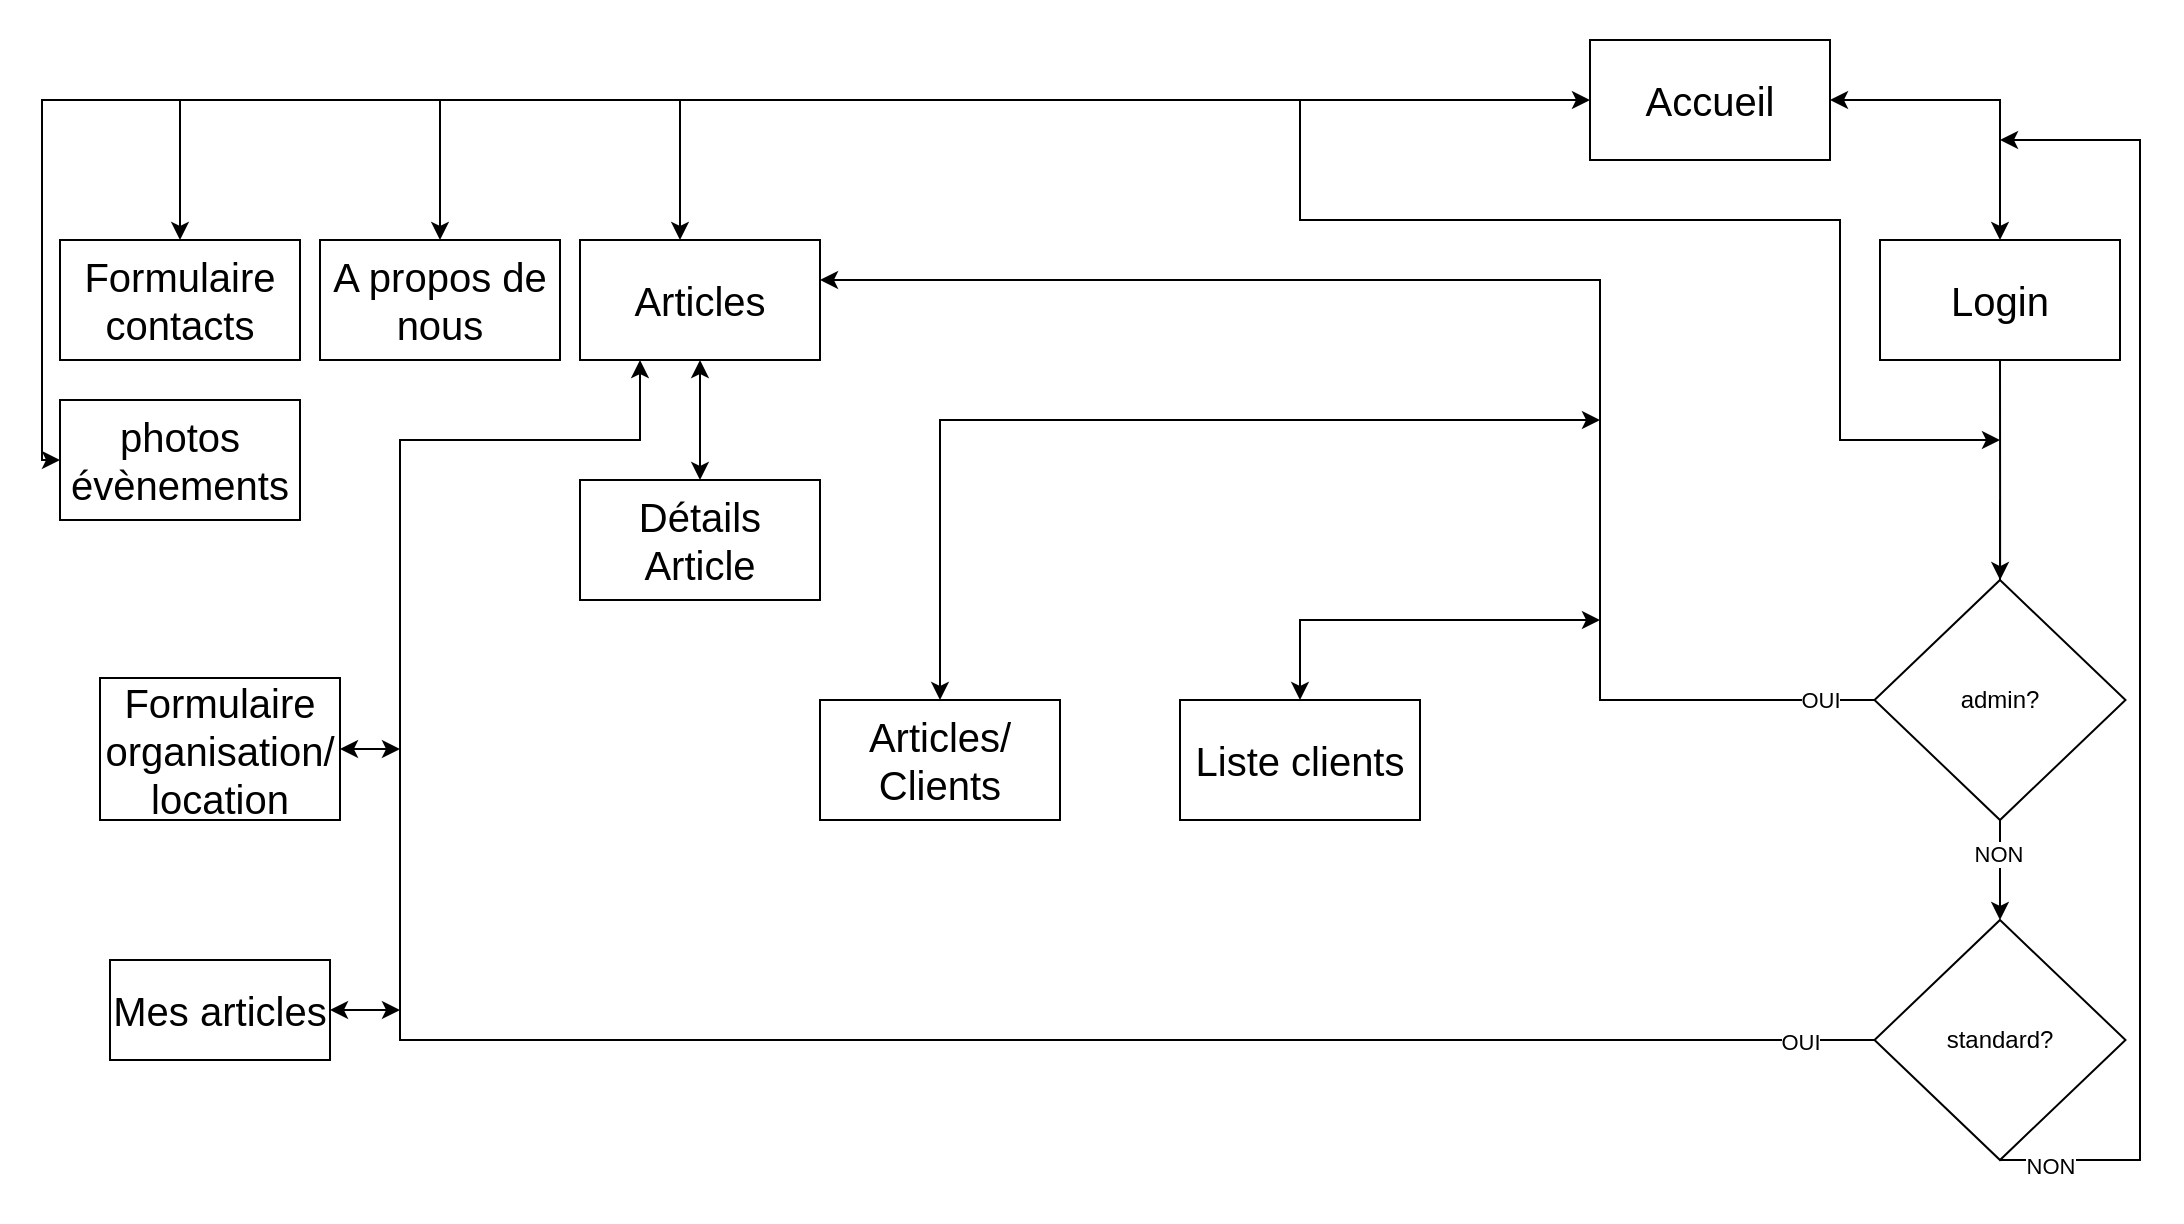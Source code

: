 <mxfile version="13.3.1" type="device"><diagram id="prtHgNgQTEPvFCAcTncT" name="Page-1"><mxGraphModel dx="1278" dy="913" grid="1" gridSize="10" guides="1" tooltips="1" connect="1" arrows="1" fold="1" page="1" pageScale="1" pageWidth="1169" pageHeight="827" math="0" shadow="0"><root><mxCell id="0"/><mxCell id="1" parent="0"/><mxCell id="J44ODgnFAADb5ToViHPt-9" style="edgeStyle=orthogonalEdgeStyle;rounded=0;orthogonalLoop=1;jettySize=auto;html=1;startArrow=classic;startFill=1;" parent="1" source="B8AYTWRSkCkKGtpcAEEJ-2" target="J44ODgnFAADb5ToViHPt-1" edge="1"><mxGeometry relative="1" as="geometry"/></mxCell><mxCell id="J44ODgnFAADb5ToViHPt-13" style="edgeStyle=orthogonalEdgeStyle;rounded=0;orthogonalLoop=1;jettySize=auto;html=1;startArrow=classic;startFill=1;endArrow=classic;endFill=1;" parent="1" source="B8AYTWRSkCkKGtpcAEEJ-2" target="B8AYTWRSkCkKGtpcAEEJ-4" edge="1"><mxGeometry relative="1" as="geometry"/></mxCell><mxCell id="B8AYTWRSkCkKGtpcAEEJ-2" value="Accueil" style="rounded=0;whiteSpace=wrap;html=1;fontSize=20;" parent="1" vertex="1"><mxGeometry x="874" y="20" width="120" height="60" as="geometry"/></mxCell><mxCell id="B8AYTWRSkCkKGtpcAEEJ-4" value="Login" style="rounded=0;whiteSpace=wrap;html=1;fontSize=20;" parent="1" vertex="1"><mxGeometry x="1019" y="120" width="120" height="60" as="geometry"/></mxCell><mxCell id="J44ODgnFAADb5ToViHPt-44" style="edgeStyle=orthogonalEdgeStyle;rounded=0;orthogonalLoop=1;jettySize=auto;html=1;startArrow=classic;startFill=1;startSize=6;sourcePerimeterSpacing=0;endArrow=classic;endFill=1;endSize=6;targetPerimeterSpacing=0;strokeWidth=1;" parent="1" source="B8AYTWRSkCkKGtpcAEEJ-5" edge="1"><mxGeometry relative="1" as="geometry"><mxPoint x="279" y="505" as="targetPoint"/></mxGeometry></mxCell><mxCell id="B8AYTWRSkCkKGtpcAEEJ-5" value="Mes articles" style="rounded=0;whiteSpace=wrap;html=1;fontSize=20;" parent="1" vertex="1"><mxGeometry x="134" y="480" width="110" height="50" as="geometry"/></mxCell><mxCell id="J44ODgnFAADb5ToViHPt-12" style="edgeStyle=orthogonalEdgeStyle;rounded=0;orthogonalLoop=1;jettySize=auto;html=1;entryX=0.5;entryY=0;entryDx=0;entryDy=0;startArrow=classic;startFill=1;endArrow=classic;endFill=1;" parent="1" source="B8AYTWRSkCkKGtpcAEEJ-6" target="B8AYTWRSkCkKGtpcAEEJ-8" edge="1"><mxGeometry relative="1" as="geometry"/></mxCell><mxCell id="J44ODgnFAADb5ToViHPt-32" style="edgeStyle=orthogonalEdgeStyle;rounded=0;orthogonalLoop=1;jettySize=auto;html=1;startArrow=none;startFill=0;startSize=6;sourcePerimeterSpacing=0;endArrow=classic;endFill=1;endSize=6;targetPerimeterSpacing=0;strokeWidth=1;" parent="1" edge="1"><mxGeometry relative="1" as="geometry"><mxPoint x="1079" y="220" as="targetPoint"/><mxPoint x="729" y="50" as="sourcePoint"/><Array as="points"><mxPoint x="729" y="110"/><mxPoint x="999" y="110"/><mxPoint x="999" y="220"/></Array></mxGeometry></mxCell><mxCell id="B8AYTWRSkCkKGtpcAEEJ-6" value="Articles" style="rounded=0;whiteSpace=wrap;html=1;fontSize=20;" parent="1" vertex="1"><mxGeometry x="369" y="120" width="120" height="60" as="geometry"/></mxCell><mxCell id="J44ODgnFAADb5ToViHPt-10" style="edgeStyle=orthogonalEdgeStyle;rounded=0;orthogonalLoop=1;jettySize=auto;html=1;startArrow=classic;startFill=1;endArrow=none;endFill=0;" parent="1" source="B8AYTWRSkCkKGtpcAEEJ-7" edge="1"><mxGeometry relative="1" as="geometry"><mxPoint x="299" y="50" as="targetPoint"/></mxGeometry></mxCell><mxCell id="B8AYTWRSkCkKGtpcAEEJ-7" value="A propos de nous" style="rounded=0;whiteSpace=wrap;html=1;fontSize=20;" parent="1" vertex="1"><mxGeometry x="239" y="120" width="120" height="60" as="geometry"/></mxCell><mxCell id="B8AYTWRSkCkKGtpcAEEJ-8" value="Détails Article" style="rounded=0;whiteSpace=wrap;html=1;fontSize=20;" parent="1" vertex="1"><mxGeometry x="369" y="240" width="120" height="60" as="geometry"/></mxCell><mxCell id="J44ODgnFAADb5ToViHPt-1" value="Formulaire contacts" style="rounded=0;whiteSpace=wrap;html=1;fontSize=20;" parent="1" vertex="1"><mxGeometry x="109" y="120" width="120" height="60" as="geometry"/></mxCell><mxCell id="J44ODgnFAADb5ToViHPt-36" style="edgeStyle=orthogonalEdgeStyle;rounded=0;orthogonalLoop=1;jettySize=auto;html=1;startArrow=classic;startFill=1;startSize=6;sourcePerimeterSpacing=0;endArrow=classic;endFill=1;endSize=6;targetPerimeterSpacing=0;strokeWidth=1;" parent="1" edge="1"><mxGeometry relative="1" as="geometry"><mxPoint x="879" y="310" as="targetPoint"/><mxPoint x="728.999" y="350" as="sourcePoint"/><Array as="points"><mxPoint x="728.94" y="310"/></Array></mxGeometry></mxCell><mxCell id="J44ODgnFAADb5ToViHPt-4" value="Liste clients" style="rounded=0;whiteSpace=wrap;html=1;fontSize=20;" parent="1" vertex="1"><mxGeometry x="669" y="350" width="120" height="60" as="geometry"/></mxCell><mxCell id="J44ODgnFAADb5ToViHPt-45" style="edgeStyle=orthogonalEdgeStyle;rounded=0;orthogonalLoop=1;jettySize=auto;html=1;startArrow=classic;startFill=1;startSize=6;sourcePerimeterSpacing=0;endArrow=classic;endFill=1;endSize=6;targetPerimeterSpacing=0;strokeWidth=1;" parent="1" source="J44ODgnFAADb5ToViHPt-5" edge="1"><mxGeometry relative="1" as="geometry"><mxPoint x="279" y="374.5" as="targetPoint"/></mxGeometry></mxCell><mxCell id="J44ODgnFAADb5ToViHPt-5" value="Formulaire organisation/&lt;br&gt;location" style="rounded=0;whiteSpace=wrap;html=1;fontSize=20;" parent="1" vertex="1"><mxGeometry x="129" y="339" width="120" height="71" as="geometry"/></mxCell><mxCell id="J44ODgnFAADb5ToViHPt-35" style="edgeStyle=orthogonalEdgeStyle;rounded=0;orthogonalLoop=1;jettySize=auto;html=1;startArrow=classic;startFill=1;startSize=6;sourcePerimeterSpacing=0;endArrow=classic;endFill=1;endSize=6;targetPerimeterSpacing=0;strokeWidth=1;" parent="1" source="J44ODgnFAADb5ToViHPt-8" edge="1"><mxGeometry relative="1" as="geometry"><mxPoint x="879" y="210" as="targetPoint"/><Array as="points"><mxPoint x="549" y="210"/><mxPoint x="864" y="210"/></Array></mxGeometry></mxCell><mxCell id="J44ODgnFAADb5ToViHPt-8" value="Articles/&lt;br&gt;Clients" style="rounded=0;whiteSpace=wrap;html=1;fontSize=20;" parent="1" vertex="1"><mxGeometry x="489" y="350" width="120" height="60" as="geometry"/></mxCell><mxCell id="J44ODgnFAADb5ToViHPt-11" style="edgeStyle=orthogonalEdgeStyle;rounded=0;orthogonalLoop=1;jettySize=auto;html=1;startArrow=classic;startFill=1;endArrow=none;endFill=0;" parent="1" edge="1"><mxGeometry relative="1" as="geometry"><mxPoint x="419" y="50" as="targetPoint"/><mxPoint x="419" y="120" as="sourcePoint"/></mxGeometry></mxCell><mxCell id="J44ODgnFAADb5ToViHPt-31" style="edgeStyle=orthogonalEdgeStyle;rounded=0;orthogonalLoop=1;jettySize=auto;html=1;entryX=0.5;entryY=1;entryDx=0;entryDy=0;startArrow=classic;startFill=1;startSize=6;sourcePerimeterSpacing=0;endArrow=none;endFill=0;endSize=6;targetPerimeterSpacing=0;strokeWidth=1;" parent="1" source="J44ODgnFAADb5ToViHPt-14" target="B8AYTWRSkCkKGtpcAEEJ-4" edge="1"><mxGeometry relative="1" as="geometry"><Array as="points"><mxPoint x="1079" y="250"/><mxPoint x="1079" y="250"/></Array></mxGeometry></mxCell><mxCell id="J44ODgnFAADb5ToViHPt-33" style="edgeStyle=orthogonalEdgeStyle;rounded=0;orthogonalLoop=1;jettySize=auto;html=1;startArrow=none;startFill=0;startSize=6;sourcePerimeterSpacing=0;endArrow=classic;endFill=1;endSize=6;targetPerimeterSpacing=0;strokeWidth=1;" parent="1" target="B8AYTWRSkCkKGtpcAEEJ-6" edge="1"><mxGeometry relative="1" as="geometry"><mxPoint x="1079" y="250" as="sourcePoint"/><mxPoint x="919" y="165" as="targetPoint"/><Array as="points"><mxPoint x="1079" y="350"/><mxPoint x="879" y="350"/><mxPoint x="879" y="140"/></Array></mxGeometry></mxCell><mxCell id="J44ODgnFAADb5ToViHPt-38" value="OUI" style="edgeLabel;html=1;align=center;verticalAlign=middle;resizable=0;points=[];" parent="J44ODgnFAADb5ToViHPt-33" vertex="1" connectable="0"><mxGeometry x="-0.888" y="2" relative="1" as="geometry"><mxPoint x="-92" y="49.41" as="offset"/></mxGeometry></mxCell><mxCell id="J44ODgnFAADb5ToViHPt-40" style="edgeStyle=orthogonalEdgeStyle;rounded=0;orthogonalLoop=1;jettySize=auto;html=1;startArrow=none;startFill=0;startSize=6;sourcePerimeterSpacing=0;endArrow=classic;endFill=1;endSize=6;targetPerimeterSpacing=0;strokeWidth=1;" parent="1" source="J44ODgnFAADb5ToViHPt-14" target="J44ODgnFAADb5ToViHPt-39" edge="1"><mxGeometry relative="1" as="geometry"/></mxCell><mxCell id="J44ODgnFAADb5ToViHPt-48" value="NON" style="edgeLabel;html=1;align=center;verticalAlign=middle;resizable=0;points=[];" parent="J44ODgnFAADb5ToViHPt-40" vertex="1" connectable="0"><mxGeometry x="-0.347" y="-1" relative="1" as="geometry"><mxPoint as="offset"/></mxGeometry></mxCell><mxCell id="J44ODgnFAADb5ToViHPt-14" value="admin?" style="rhombus;whiteSpace=wrap;html=1;" parent="1" vertex="1"><mxGeometry x="1016.25" y="290" width="125.5" height="120" as="geometry"/></mxCell><mxCell id="J44ODgnFAADb5ToViHPt-41" style="edgeStyle=orthogonalEdgeStyle;rounded=0;orthogonalLoop=1;jettySize=auto;html=1;startArrow=none;startFill=0;startSize=6;sourcePerimeterSpacing=0;endArrow=classic;endFill=1;endSize=6;targetPerimeterSpacing=0;strokeWidth=1;entryX=0.25;entryY=1;entryDx=0;entryDy=0;" parent="1" source="J44ODgnFAADb5ToViHPt-39" target="B8AYTWRSkCkKGtpcAEEJ-6" edge="1"><mxGeometry relative="1" as="geometry"><mxPoint x="559" y="350.0" as="targetPoint"/><Array as="points"><mxPoint x="279" y="520"/><mxPoint x="279" y="220"/><mxPoint x="399" y="220"/></Array></mxGeometry></mxCell><mxCell id="J44ODgnFAADb5ToViHPt-47" value="OUI" style="edgeLabel;html=1;align=center;verticalAlign=middle;resizable=0;points=[];" parent="J44ODgnFAADb5ToViHPt-41" vertex="1" connectable="0"><mxGeometry x="-0.937" y="1" relative="1" as="geometry"><mxPoint as="offset"/></mxGeometry></mxCell><mxCell id="J44ODgnFAADb5ToViHPt-52" style="edgeStyle=orthogonalEdgeStyle;rounded=0;orthogonalLoop=1;jettySize=auto;html=1;startArrow=none;startFill=0;startSize=6;sourcePerimeterSpacing=0;endArrow=classic;endFill=1;endSize=6;targetPerimeterSpacing=0;strokeWidth=1;exitX=0.5;exitY=1;exitDx=0;exitDy=0;" parent="1" source="J44ODgnFAADb5ToViHPt-39" edge="1"><mxGeometry relative="1" as="geometry"><mxPoint x="1079" y="70" as="targetPoint"/><Array as="points"><mxPoint x="1149" y="580"/><mxPoint x="1149" y="70"/></Array></mxGeometry></mxCell><mxCell id="J44ODgnFAADb5ToViHPt-53" value="NON" style="edgeLabel;html=1;align=center;verticalAlign=middle;resizable=0;points=[];" parent="J44ODgnFAADb5ToViHPt-52" vertex="1" connectable="0"><mxGeometry x="-0.923" y="-3" relative="1" as="geometry"><mxPoint as="offset"/></mxGeometry></mxCell><mxCell id="J44ODgnFAADb5ToViHPt-39" value="standard?" style="rhombus;whiteSpace=wrap;html=1;" parent="1" vertex="1"><mxGeometry x="1016.25" y="460" width="125.5" height="120" as="geometry"/></mxCell><mxCell id="J44ODgnFAADb5ToViHPt-55" style="edgeStyle=orthogonalEdgeStyle;rounded=0;orthogonalLoop=1;jettySize=auto;html=1;startArrow=none;startFill=0;startSize=6;sourcePerimeterSpacing=0;endArrow=none;endFill=0;endSize=6;targetPerimeterSpacing=0;strokeWidth=1;strokeColor=none;" parent="1" edge="1"><mxGeometry relative="1" as="geometry"><mxPoint x="79" y="550" as="targetPoint"/><mxPoint x="159" y="610" as="sourcePoint"/><Array as="points"><mxPoint x="78.94" y="610"/></Array></mxGeometry></mxCell><mxCell id="J44ODgnFAADb5ToViHPt-56" style="edgeStyle=orthogonalEdgeStyle;rounded=0;orthogonalLoop=1;jettySize=auto;html=1;startArrow=none;startFill=0;startSize=6;sourcePerimeterSpacing=0;endArrow=none;endFill=0;endSize=6;targetPerimeterSpacing=0;strokeWidth=1;strokeColor=none;" parent="1" edge="1"><mxGeometry relative="1" as="geometry"><mxPoint x="1099" as="targetPoint"/><mxPoint x="1169" y="60" as="sourcePoint"/><Array as="points"><mxPoint x="1169" y="60"/><mxPoint x="1169"/></Array></mxGeometry></mxCell><mxCell id="WeqjlBmCOXOqKdKFiq1c-2" style="edgeStyle=orthogonalEdgeStyle;rounded=0;orthogonalLoop=1;jettySize=auto;html=1;endArrow=none;endFill=0;startArrow=classic;startFill=1;" edge="1" parent="1" source="WeqjlBmCOXOqKdKFiq1c-1"><mxGeometry relative="1" as="geometry"><mxPoint x="210" y="50" as="targetPoint"/><Array as="points"><mxPoint x="100" y="230"/><mxPoint x="100" y="50"/><mxPoint x="139" y="50"/></Array></mxGeometry></mxCell><mxCell id="WeqjlBmCOXOqKdKFiq1c-1" value="photos évènements" style="rounded=0;whiteSpace=wrap;html=1;fontSize=20;" vertex="1" parent="1"><mxGeometry x="109" y="200" width="120" height="60" as="geometry"/></mxCell></root></mxGraphModel></diagram></mxfile>